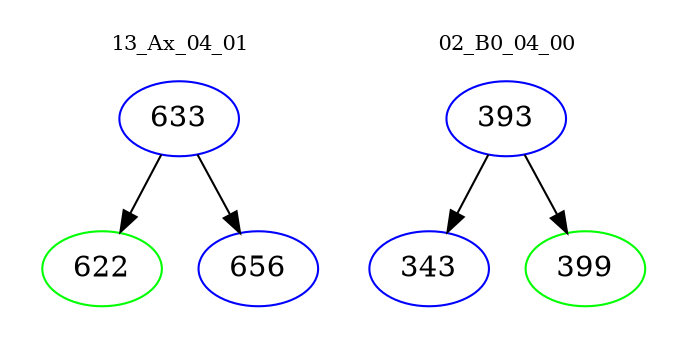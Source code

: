 digraph{
subgraph cluster_0 {
color = white
label = "13_Ax_04_01";
fontsize=10;
T0_633 [label="633", color="blue"]
T0_633 -> T0_622 [color="black"]
T0_622 [label="622", color="green"]
T0_633 -> T0_656 [color="black"]
T0_656 [label="656", color="blue"]
}
subgraph cluster_1 {
color = white
label = "02_B0_04_00";
fontsize=10;
T1_393 [label="393", color="blue"]
T1_393 -> T1_343 [color="black"]
T1_343 [label="343", color="blue"]
T1_393 -> T1_399 [color="black"]
T1_399 [label="399", color="green"]
}
}
